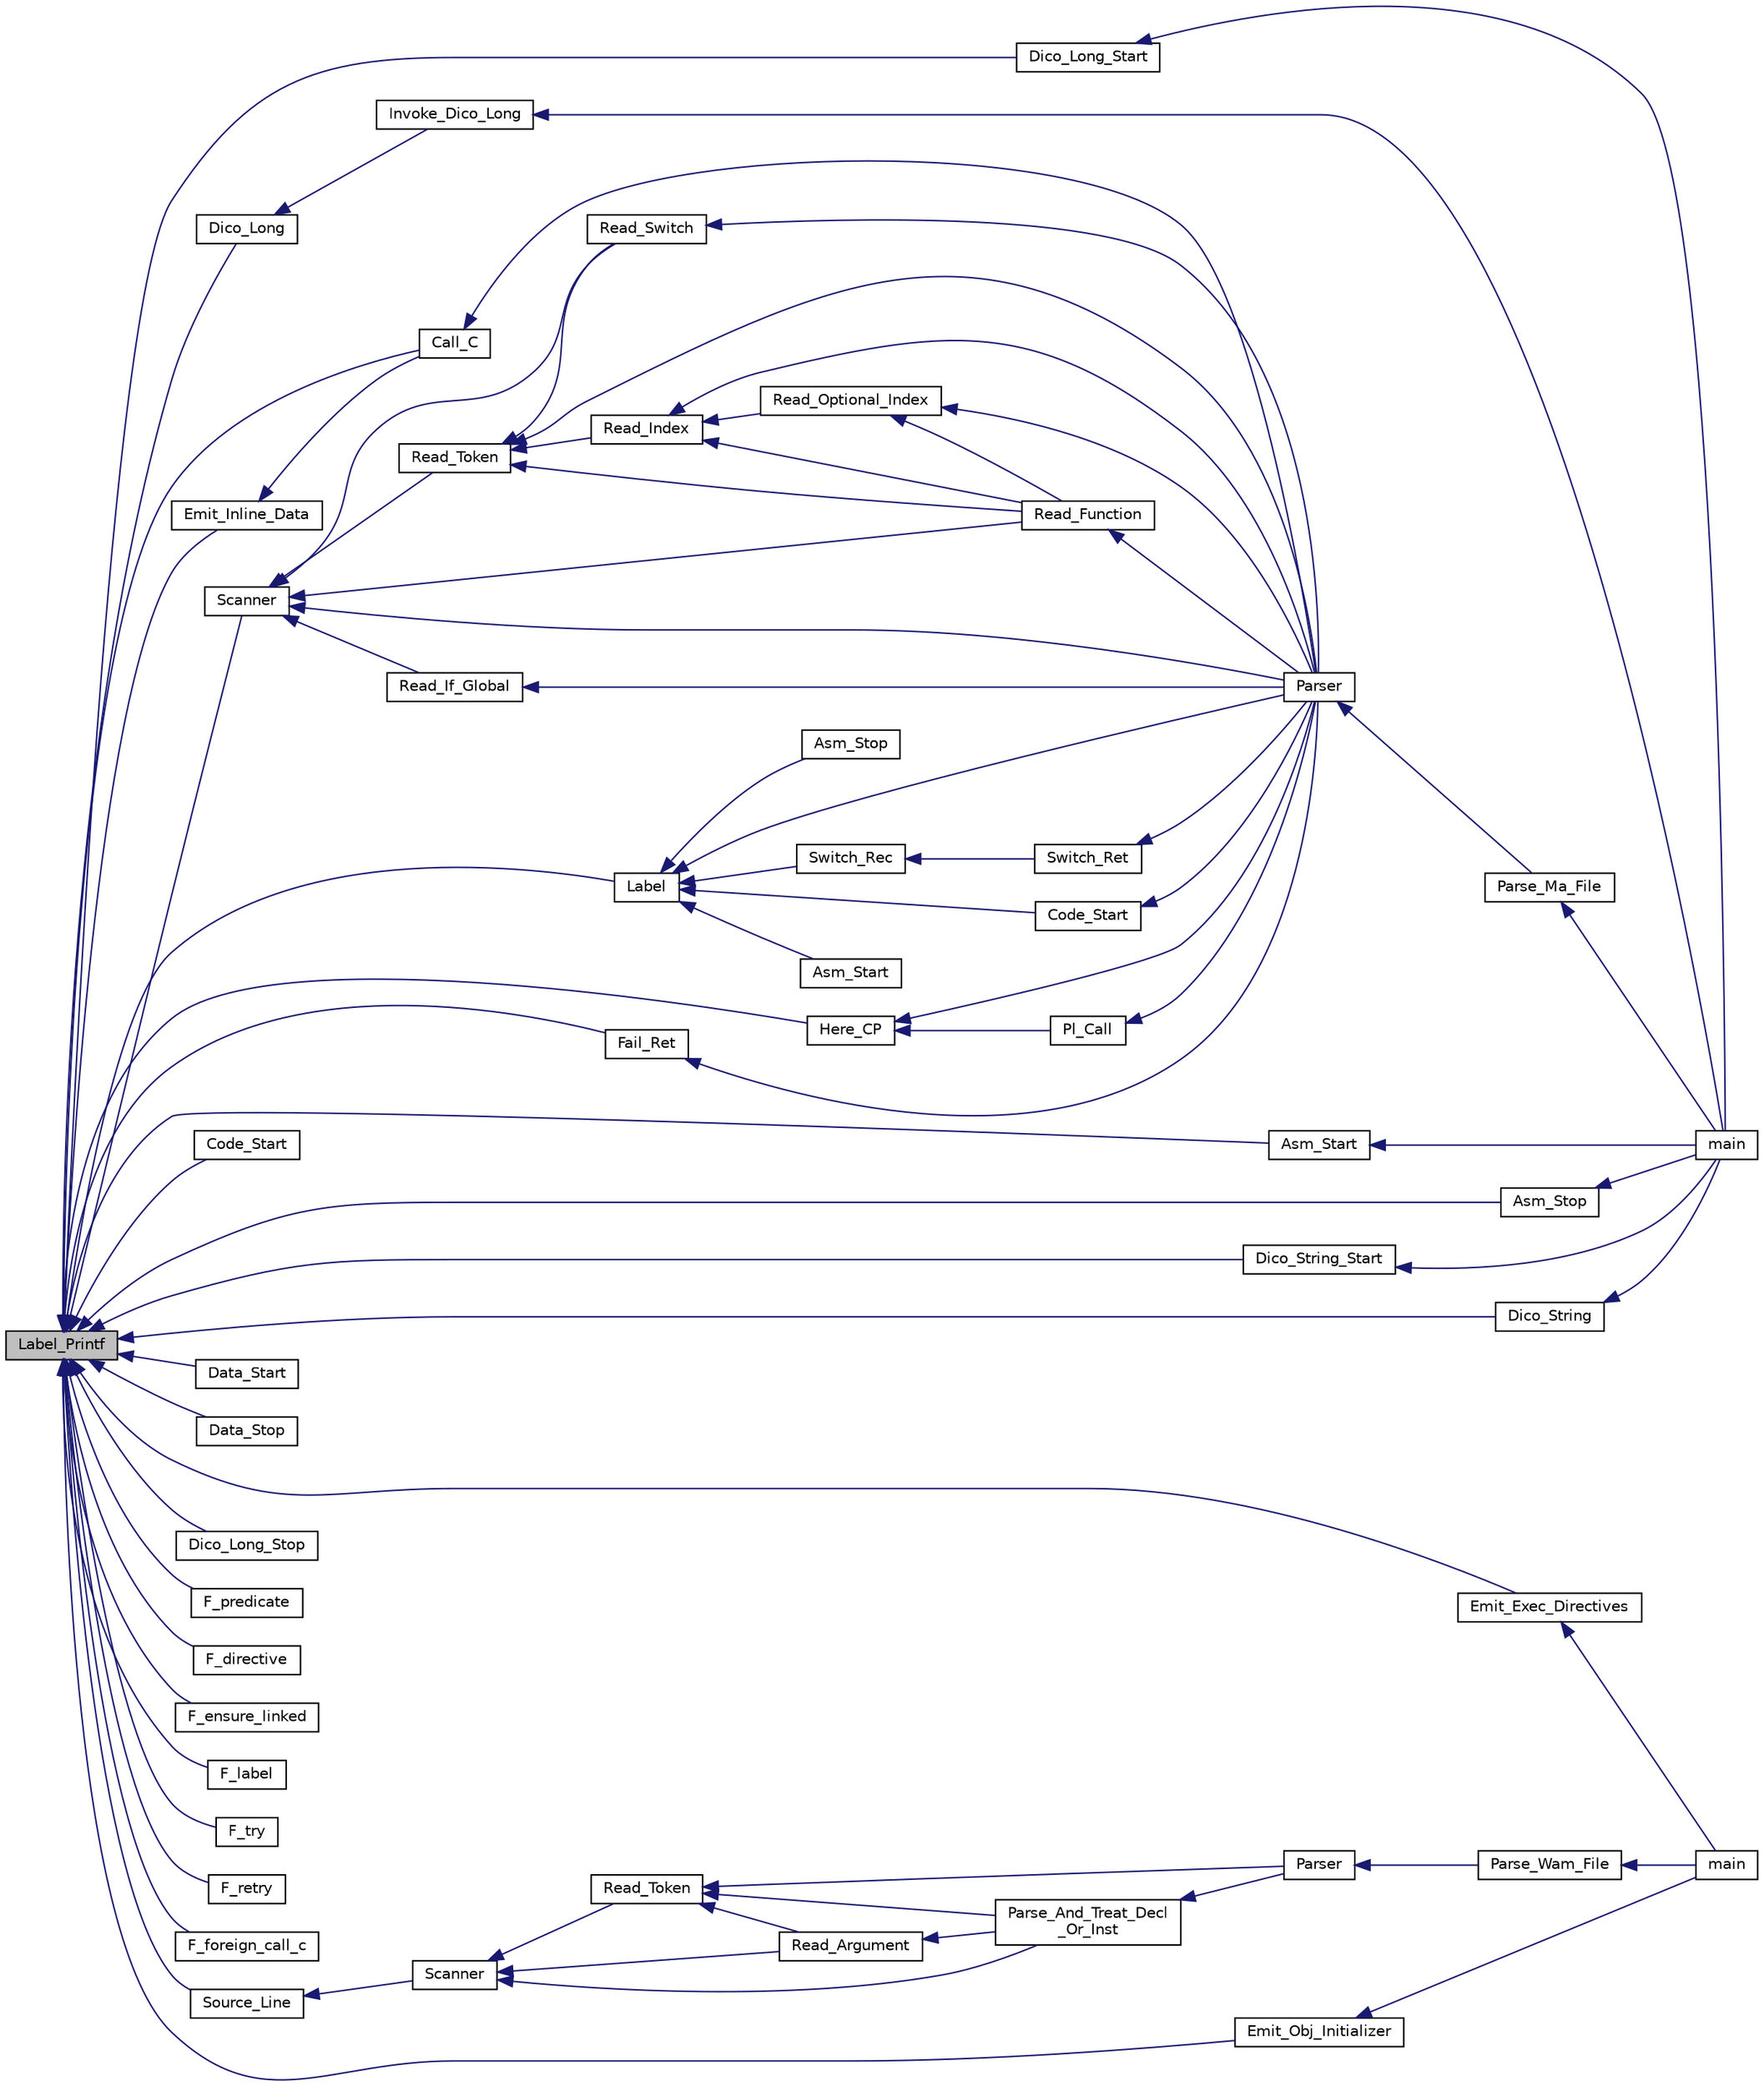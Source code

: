 digraph "Label_Printf"
{
  edge [fontname="Helvetica",fontsize="10",labelfontname="Helvetica",labelfontsize="10"];
  node [fontname="Helvetica",fontsize="10",shape=record];
  rankdir="LR";
  Node1 [label="Label_Printf",height=0.2,width=0.4,color="black", fillcolor="grey75", style="filled", fontcolor="black"];
  Node1 -> Node2 [dir="back",color="midnightblue",fontsize="10",style="solid",fontname="Helvetica"];
  Node2 [label="Asm_Start",height=0.2,width=0.4,color="black", fillcolor="white", style="filled",URL="$ma__protos_8h.html#ac7bdb0538e4f03ec069405cf88f1de4f"];
  Node2 -> Node3 [dir="back",color="midnightblue",fontsize="10",style="solid",fontname="Helvetica"];
  Node3 [label="main",height=0.2,width=0.4,color="black", fillcolor="white", style="filled",URL="$ma2asm_8c.html#a0ddf1224851353fc92bfbff6f499fa97"];
  Node1 -> Node4 [dir="back",color="midnightblue",fontsize="10",style="solid",fontname="Helvetica"];
  Node4 [label="Asm_Stop",height=0.2,width=0.4,color="black", fillcolor="white", style="filled",URL="$ma__protos_8h.html#a1ccda0b345383d8f415326878884a88c"];
  Node4 -> Node3 [dir="back",color="midnightblue",fontsize="10",style="solid",fontname="Helvetica"];
  Node1 -> Node5 [dir="back",color="midnightblue",fontsize="10",style="solid",fontname="Helvetica"];
  Node5 [label="Label",height=0.2,width=0.4,color="black", fillcolor="white", style="filled",URL="$ma__protos_8h.html#a403d2e1c401f1ee3f0e08eea47524291"];
  Node5 -> Node6 [dir="back",color="midnightblue",fontsize="10",style="solid",fontname="Helvetica"];
  Node6 [label="Code_Start",height=0.2,width=0.4,color="black", fillcolor="white", style="filled",URL="$ma__protos_8h.html#a0c77cb830e2b388fcc1fb5322d5c3f13"];
  Node6 -> Node7 [dir="back",color="midnightblue",fontsize="10",style="solid",fontname="Helvetica"];
  Node7 [label="Parser",height=0.2,width=0.4,color="black", fillcolor="white", style="filled",URL="$ma__parser_8c.html#a3dbe66c5fada4cfd6e6d6d8f775e0caf"];
  Node7 -> Node8 [dir="back",color="midnightblue",fontsize="10",style="solid",fontname="Helvetica"];
  Node8 [label="Parse_Ma_File",height=0.2,width=0.4,color="black", fillcolor="white", style="filled",URL="$ma__parser_8h.html#a4f91bc7ddfc80bc559642b19019052a1"];
  Node8 -> Node3 [dir="back",color="midnightblue",fontsize="10",style="solid",fontname="Helvetica"];
  Node5 -> Node9 [dir="back",color="midnightblue",fontsize="10",style="solid",fontname="Helvetica"];
  Node9 [label="Asm_Start",height=0.2,width=0.4,color="black", fillcolor="white", style="filled",URL="$ix86__any_8c.html#ac7bdb0538e4f03ec069405cf88f1de4f"];
  Node5 -> Node10 [dir="back",color="midnightblue",fontsize="10",style="solid",fontname="Helvetica"];
  Node10 [label="Switch_Rec",height=0.2,width=0.4,color="black", fillcolor="white", style="filled",URL="$ma2asm_8c.html#a0f86decae28359b4f5374e06ca747d77"];
  Node10 -> Node11 [dir="back",color="midnightblue",fontsize="10",style="solid",fontname="Helvetica"];
  Node11 [label="Switch_Ret",height=0.2,width=0.4,color="black", fillcolor="white", style="filled",URL="$ma__protos_8h.html#ab348042c2e4626c2e75741315166aed5"];
  Node11 -> Node7 [dir="back",color="midnightblue",fontsize="10",style="solid",fontname="Helvetica"];
  Node5 -> Node7 [dir="back",color="midnightblue",fontsize="10",style="solid",fontname="Helvetica"];
  Node5 -> Node12 [dir="back",color="midnightblue",fontsize="10",style="solid",fontname="Helvetica"];
  Node12 [label="Asm_Stop",height=0.2,width=0.4,color="black", fillcolor="white", style="filled",URL="$sparc64__any_8c.html#a1ccda0b345383d8f415326878884a88c"];
  Node1 -> Node13 [dir="back",color="midnightblue",fontsize="10",style="solid",fontname="Helvetica"];
  Node13 [label="Here_CP",height=0.2,width=0.4,color="black", fillcolor="white", style="filled",URL="$ma__protos_8h.html#a3d367a905c1c3e8f29b268511c43462b"];
  Node13 -> Node14 [dir="back",color="midnightblue",fontsize="10",style="solid",fontname="Helvetica"];
  Node14 [label="Pl_Call",height=0.2,width=0.4,color="black", fillcolor="white", style="filled",URL="$ma__protos_8h.html#ac518d1a29c3015b3aec79cfa4300c362"];
  Node14 -> Node7 [dir="back",color="midnightblue",fontsize="10",style="solid",fontname="Helvetica"];
  Node13 -> Node7 [dir="back",color="midnightblue",fontsize="10",style="solid",fontname="Helvetica"];
  Node1 -> Node15 [dir="back",color="midnightblue",fontsize="10",style="solid",fontname="Helvetica"];
  Node15 [label="Fail_Ret",height=0.2,width=0.4,color="black", fillcolor="white", style="filled",URL="$ma__protos_8h.html#a931e4167eb65f76e8cffcd63c1404fa6"];
  Node15 -> Node7 [dir="back",color="midnightblue",fontsize="10",style="solid",fontname="Helvetica"];
  Node1 -> Node16 [dir="back",color="midnightblue",fontsize="10",style="solid",fontname="Helvetica"];
  Node16 [label="Dico_String_Start",height=0.2,width=0.4,color="black", fillcolor="white", style="filled",URL="$ma__protos_8h.html#ad881b74a22c80c756c835853c56f9718"];
  Node16 -> Node3 [dir="back",color="midnightblue",fontsize="10",style="solid",fontname="Helvetica"];
  Node1 -> Node17 [dir="back",color="midnightblue",fontsize="10",style="solid",fontname="Helvetica"];
  Node17 [label="Dico_String",height=0.2,width=0.4,color="black", fillcolor="white", style="filled",URL="$ma__protos_8h.html#aa7f03f1ca3caa593971f2ae995715087"];
  Node17 -> Node3 [dir="back",color="midnightblue",fontsize="10",style="solid",fontname="Helvetica"];
  Node1 -> Node18 [dir="back",color="midnightblue",fontsize="10",style="solid",fontname="Helvetica"];
  Node18 [label="Dico_Long_Start",height=0.2,width=0.4,color="black", fillcolor="white", style="filled",URL="$ma__protos_8h.html#adea0e09955e74513aafb971aa8a8ce2f"];
  Node18 -> Node3 [dir="back",color="midnightblue",fontsize="10",style="solid",fontname="Helvetica"];
  Node1 -> Node19 [dir="back",color="midnightblue",fontsize="10",style="solid",fontname="Helvetica"];
  Node19 [label="Dico_Long",height=0.2,width=0.4,color="black", fillcolor="white", style="filled",URL="$ma__protos_8h.html#a0c1626087462615c013827c662cb8214"];
  Node19 -> Node20 [dir="back",color="midnightblue",fontsize="10",style="solid",fontname="Helvetica"];
  Node20 [label="Invoke_Dico_Long",height=0.2,width=0.4,color="black", fillcolor="white", style="filled",URL="$ma2asm_8c.html#a3b36d941f8ba446b2b1740b3bdb68e5a"];
  Node20 -> Node3 [dir="back",color="midnightblue",fontsize="10",style="solid",fontname="Helvetica"];
  Node1 -> Node21 [dir="back",color="midnightblue",fontsize="10",style="solid",fontname="Helvetica"];
  Node21 [label="Code_Start",height=0.2,width=0.4,color="black", fillcolor="white", style="filled",URL="$ix86__any_8c.html#a0c77cb830e2b388fcc1fb5322d5c3f13"];
  Node1 -> Node22 [dir="back",color="midnightblue",fontsize="10",style="solid",fontname="Helvetica"];
  Node22 [label="Call_C",height=0.2,width=0.4,color="black", fillcolor="white", style="filled",URL="$ma__protos_8h.html#a4e9a1630ccc62db3caa97ab5abc0a1ca"];
  Node22 -> Node7 [dir="back",color="midnightblue",fontsize="10",style="solid",fontname="Helvetica"];
  Node1 -> Node23 [dir="back",color="midnightblue",fontsize="10",style="solid",fontname="Helvetica"];
  Node23 [label="Emit_Inline_Data",height=0.2,width=0.4,color="black", fillcolor="white", style="filled",URL="$ma2asm_8c.html#a2f875c28b62ed1290b6f8453fb540f48"];
  Node23 -> Node22 [dir="back",color="midnightblue",fontsize="10",style="solid",fontname="Helvetica"];
  Node1 -> Node24 [dir="back",color="midnightblue",fontsize="10",style="solid",fontname="Helvetica"];
  Node24 [label="Scanner",height=0.2,width=0.4,color="black", fillcolor="white", style="filled",URL="$ma__parser_8c.html#ab7c2794ba668d94c59a045d90a086622"];
  Node24 -> Node7 [dir="back",color="midnightblue",fontsize="10",style="solid",fontname="Helvetica"];
  Node24 -> Node25 [dir="back",color="midnightblue",fontsize="10",style="solid",fontname="Helvetica"];
  Node25 [label="Read_If_Global",height=0.2,width=0.4,color="black", fillcolor="white", style="filled",URL="$ma__parser_8c.html#ae6a289869d5ca4704ca371e95956f3fd"];
  Node25 -> Node7 [dir="back",color="midnightblue",fontsize="10",style="solid",fontname="Helvetica"];
  Node24 -> Node26 [dir="back",color="midnightblue",fontsize="10",style="solid",fontname="Helvetica"];
  Node26 [label="Read_Function",height=0.2,width=0.4,color="black", fillcolor="white", style="filled",URL="$ma__parser_8c.html#a4fdac994cb4bbcf19750447b1a9f4894"];
  Node26 -> Node7 [dir="back",color="midnightblue",fontsize="10",style="solid",fontname="Helvetica"];
  Node24 -> Node27 [dir="back",color="midnightblue",fontsize="10",style="solid",fontname="Helvetica"];
  Node27 [label="Read_Switch",height=0.2,width=0.4,color="black", fillcolor="white", style="filled",URL="$ma__parser_8c.html#a53391ac188c459db8b6027ee93009006"];
  Node27 -> Node7 [dir="back",color="midnightblue",fontsize="10",style="solid",fontname="Helvetica"];
  Node24 -> Node28 [dir="back",color="midnightblue",fontsize="10",style="solid",fontname="Helvetica"];
  Node28 [label="Read_Token",height=0.2,width=0.4,color="black", fillcolor="white", style="filled",URL="$ma__parser_8c.html#a80d49cb24fd69d9eb23932a996e2c647"];
  Node28 -> Node7 [dir="back",color="midnightblue",fontsize="10",style="solid",fontname="Helvetica"];
  Node28 -> Node26 [dir="back",color="midnightblue",fontsize="10",style="solid",fontname="Helvetica"];
  Node28 -> Node27 [dir="back",color="midnightblue",fontsize="10",style="solid",fontname="Helvetica"];
  Node28 -> Node29 [dir="back",color="midnightblue",fontsize="10",style="solid",fontname="Helvetica"];
  Node29 [label="Read_Index",height=0.2,width=0.4,color="black", fillcolor="white", style="filled",URL="$ma__parser_8c.html#a397482d143c8994ae2c6e8cf3d3d0589"];
  Node29 -> Node7 [dir="back",color="midnightblue",fontsize="10",style="solid",fontname="Helvetica"];
  Node29 -> Node26 [dir="back",color="midnightblue",fontsize="10",style="solid",fontname="Helvetica"];
  Node29 -> Node30 [dir="back",color="midnightblue",fontsize="10",style="solid",fontname="Helvetica"];
  Node30 [label="Read_Optional_Index",height=0.2,width=0.4,color="black", fillcolor="white", style="filled",URL="$ma__parser_8c.html#a1d93f4cff3616dbb0ea5ac3c04297128"];
  Node30 -> Node7 [dir="back",color="midnightblue",fontsize="10",style="solid",fontname="Helvetica"];
  Node30 -> Node26 [dir="back",color="midnightblue",fontsize="10",style="solid",fontname="Helvetica"];
  Node1 -> Node31 [dir="back",color="midnightblue",fontsize="10",style="solid",fontname="Helvetica"];
  Node31 [label="Data_Start",height=0.2,width=0.4,color="black", fillcolor="white", style="filled",URL="$powerpc__any_8c.html#a054569cf4a25e8647de1bd86282a9efa"];
  Node1 -> Node32 [dir="back",color="midnightblue",fontsize="10",style="solid",fontname="Helvetica"];
  Node32 [label="Data_Stop",height=0.2,width=0.4,color="black", fillcolor="white", style="filled",URL="$powerpc__any_8c.html#a2da9236f4909e45dcb96b2b216067d55"];
  Node1 -> Node33 [dir="back",color="midnightblue",fontsize="10",style="solid",fontname="Helvetica"];
  Node33 [label="Source_Line",height=0.2,width=0.4,color="black", fillcolor="white", style="filled",URL="$wam__protos_8h.html#a2bd658adcb7b278aebdd8e39dd352d0f"];
  Node33 -> Node34 [dir="back",color="midnightblue",fontsize="10",style="solid",fontname="Helvetica"];
  Node34 [label="Scanner",height=0.2,width=0.4,color="black", fillcolor="white", style="filled",URL="$wam__parser_8c.html#a64fdc935c8fc1d423009fe985ae51cc8"];
  Node34 -> Node35 [dir="back",color="midnightblue",fontsize="10",style="solid",fontname="Helvetica"];
  Node35 [label="Parse_And_Treat_Decl\l_Or_Inst",height=0.2,width=0.4,color="black", fillcolor="white", style="filled",URL="$wam__parser_8c.html#a14d29063ebbd86cdcfd037234d4e9bef"];
  Node35 -> Node36 [dir="back",color="midnightblue",fontsize="10",style="solid",fontname="Helvetica"];
  Node36 [label="Parser",height=0.2,width=0.4,color="black", fillcolor="white", style="filled",URL="$wam__parser_8c.html#ae69e607bd93d255aa8b600bac488c6e9"];
  Node36 -> Node37 [dir="back",color="midnightblue",fontsize="10",style="solid",fontname="Helvetica"];
  Node37 [label="Parse_Wam_File",height=0.2,width=0.4,color="black", fillcolor="white", style="filled",URL="$wam__parser_8h.html#a9ac908258500841c7dcfc6adb3ee1f8d"];
  Node37 -> Node38 [dir="back",color="midnightblue",fontsize="10",style="solid",fontname="Helvetica"];
  Node38 [label="main",height=0.2,width=0.4,color="black", fillcolor="white", style="filled",URL="$wam2ma_8c.html#a0ddf1224851353fc92bfbff6f499fa97"];
  Node34 -> Node39 [dir="back",color="midnightblue",fontsize="10",style="solid",fontname="Helvetica"];
  Node39 [label="Read_Argument",height=0.2,width=0.4,color="black", fillcolor="white", style="filled",URL="$wam__parser_8c.html#aa8a1c1096601e50a475d7f82b41562d9"];
  Node39 -> Node35 [dir="back",color="midnightblue",fontsize="10",style="solid",fontname="Helvetica"];
  Node34 -> Node40 [dir="back",color="midnightblue",fontsize="10",style="solid",fontname="Helvetica"];
  Node40 [label="Read_Token",height=0.2,width=0.4,color="black", fillcolor="white", style="filled",URL="$wam__parser_8c.html#a9f06f8fc45440614661af1d86d3d6f56"];
  Node40 -> Node36 [dir="back",color="midnightblue",fontsize="10",style="solid",fontname="Helvetica"];
  Node40 -> Node35 [dir="back",color="midnightblue",fontsize="10",style="solid",fontname="Helvetica"];
  Node40 -> Node39 [dir="back",color="midnightblue",fontsize="10",style="solid",fontname="Helvetica"];
  Node1 -> Node41 [dir="back",color="midnightblue",fontsize="10",style="solid",fontname="Helvetica"];
  Node41 [label="Dico_Long_Stop",height=0.2,width=0.4,color="black", fillcolor="white", style="filled",URL="$x86__64__any_8c.html#ad2ae966bb58734e4908970a7598f5d2b"];
  Node1 -> Node42 [dir="back",color="midnightblue",fontsize="10",style="solid",fontname="Helvetica"];
  Node42 [label="F_predicate",height=0.2,width=0.4,color="black", fillcolor="white", style="filled",URL="$wam__protos_8h.html#a2c26e0dde6a9c21dfb0beaf7c5581f63"];
  Node1 -> Node43 [dir="back",color="midnightblue",fontsize="10",style="solid",fontname="Helvetica"];
  Node43 [label="F_directive",height=0.2,width=0.4,color="black", fillcolor="white", style="filled",URL="$wam__protos_8h.html#a8527ee5c76a6aef9dc4676e181b98bf2"];
  Node1 -> Node44 [dir="back",color="midnightblue",fontsize="10",style="solid",fontname="Helvetica"];
  Node44 [label="F_ensure_linked",height=0.2,width=0.4,color="black", fillcolor="white", style="filled",URL="$wam__protos_8h.html#a96e482b9b737419b38d39a5c9fd4068c"];
  Node1 -> Node45 [dir="back",color="midnightblue",fontsize="10",style="solid",fontname="Helvetica"];
  Node45 [label="F_label",height=0.2,width=0.4,color="black", fillcolor="white", style="filled",URL="$wam__protos_8h.html#a991f243483f9d8ba16b6dee77e8985da"];
  Node1 -> Node46 [dir="back",color="midnightblue",fontsize="10",style="solid",fontname="Helvetica"];
  Node46 [label="F_try",height=0.2,width=0.4,color="black", fillcolor="white", style="filled",URL="$wam__protos_8h.html#a0cc4d635d5d9b551432db1da6a5decd0"];
  Node1 -> Node47 [dir="back",color="midnightblue",fontsize="10",style="solid",fontname="Helvetica"];
  Node47 [label="F_retry",height=0.2,width=0.4,color="black", fillcolor="white", style="filled",URL="$wam__protos_8h.html#a703d19edc68ee2200f105059a622682c"];
  Node1 -> Node48 [dir="back",color="midnightblue",fontsize="10",style="solid",fontname="Helvetica"];
  Node48 [label="F_foreign_call_c",height=0.2,width=0.4,color="black", fillcolor="white", style="filled",URL="$wam__protos_8h.html#ad75a51d744ad2e6ee770770b48584a2b"];
  Node1 -> Node49 [dir="back",color="midnightblue",fontsize="10",style="solid",fontname="Helvetica"];
  Node49 [label="Emit_Obj_Initializer",height=0.2,width=0.4,color="black", fillcolor="white", style="filled",URL="$wam2ma_8c.html#a9e02421db9cf0670b6f28e7d0882b7d6"];
  Node49 -> Node38 [dir="back",color="midnightblue",fontsize="10",style="solid",fontname="Helvetica"];
  Node1 -> Node50 [dir="back",color="midnightblue",fontsize="10",style="solid",fontname="Helvetica"];
  Node50 [label="Emit_Exec_Directives",height=0.2,width=0.4,color="black", fillcolor="white", style="filled",URL="$wam2ma_8c.html#acded9e3923d310a3f85312c19cf08561"];
  Node50 -> Node38 [dir="back",color="midnightblue",fontsize="10",style="solid",fontname="Helvetica"];
}
